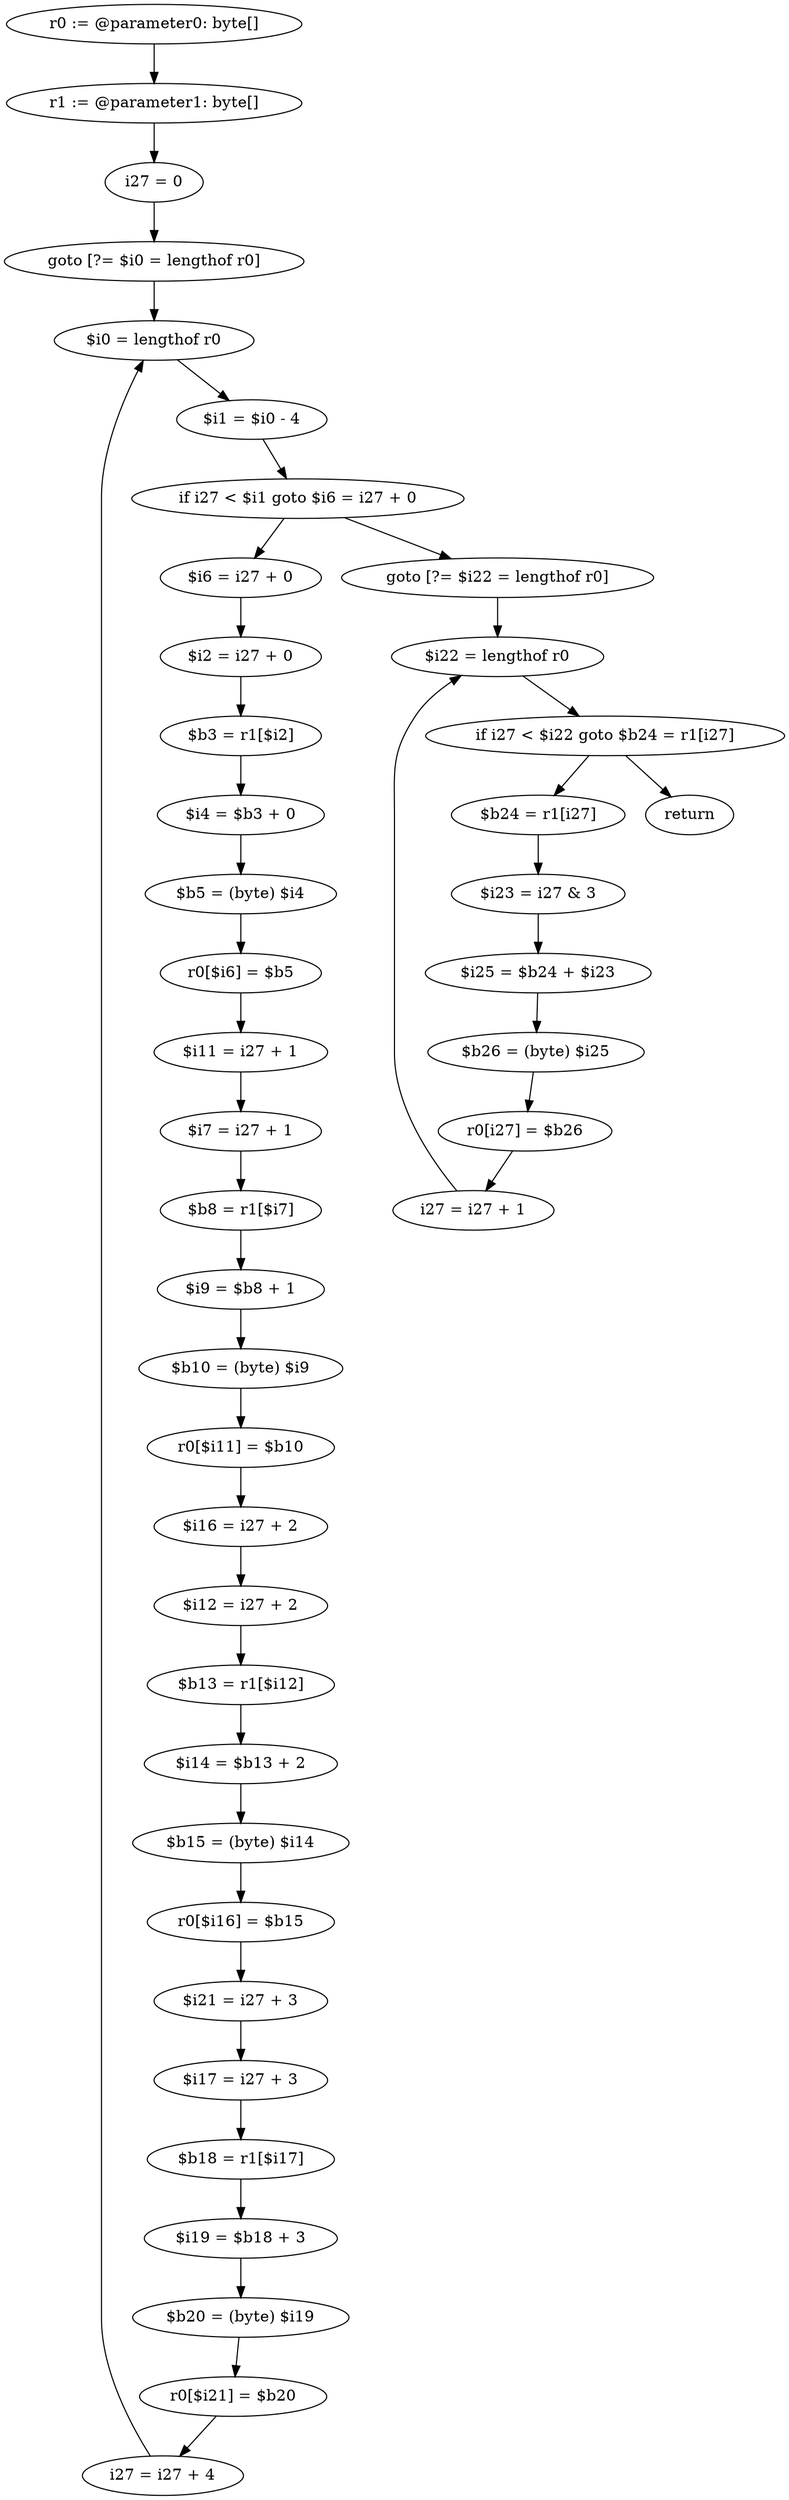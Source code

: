 digraph "unitGraph" {
    "r0 := @parameter0: byte[]"
    "r1 := @parameter1: byte[]"
    "i27 = 0"
    "goto [?= $i0 = lengthof r0]"
    "$i6 = i27 + 0"
    "$i2 = i27 + 0"
    "$b3 = r1[$i2]"
    "$i4 = $b3 + 0"
    "$b5 = (byte) $i4"
    "r0[$i6] = $b5"
    "$i11 = i27 + 1"
    "$i7 = i27 + 1"
    "$b8 = r1[$i7]"
    "$i9 = $b8 + 1"
    "$b10 = (byte) $i9"
    "r0[$i11] = $b10"
    "$i16 = i27 + 2"
    "$i12 = i27 + 2"
    "$b13 = r1[$i12]"
    "$i14 = $b13 + 2"
    "$b15 = (byte) $i14"
    "r0[$i16] = $b15"
    "$i21 = i27 + 3"
    "$i17 = i27 + 3"
    "$b18 = r1[$i17]"
    "$i19 = $b18 + 3"
    "$b20 = (byte) $i19"
    "r0[$i21] = $b20"
    "i27 = i27 + 4"
    "$i0 = lengthof r0"
    "$i1 = $i0 - 4"
    "if i27 < $i1 goto $i6 = i27 + 0"
    "goto [?= $i22 = lengthof r0]"
    "$b24 = r1[i27]"
    "$i23 = i27 & 3"
    "$i25 = $b24 + $i23"
    "$b26 = (byte) $i25"
    "r0[i27] = $b26"
    "i27 = i27 + 1"
    "$i22 = lengthof r0"
    "if i27 < $i22 goto $b24 = r1[i27]"
    "return"
    "r0 := @parameter0: byte[]"->"r1 := @parameter1: byte[]";
    "r1 := @parameter1: byte[]"->"i27 = 0";
    "i27 = 0"->"goto [?= $i0 = lengthof r0]";
    "goto [?= $i0 = lengthof r0]"->"$i0 = lengthof r0";
    "$i6 = i27 + 0"->"$i2 = i27 + 0";
    "$i2 = i27 + 0"->"$b3 = r1[$i2]";
    "$b3 = r1[$i2]"->"$i4 = $b3 + 0";
    "$i4 = $b3 + 0"->"$b5 = (byte) $i4";
    "$b5 = (byte) $i4"->"r0[$i6] = $b5";
    "r0[$i6] = $b5"->"$i11 = i27 + 1";
    "$i11 = i27 + 1"->"$i7 = i27 + 1";
    "$i7 = i27 + 1"->"$b8 = r1[$i7]";
    "$b8 = r1[$i7]"->"$i9 = $b8 + 1";
    "$i9 = $b8 + 1"->"$b10 = (byte) $i9";
    "$b10 = (byte) $i9"->"r0[$i11] = $b10";
    "r0[$i11] = $b10"->"$i16 = i27 + 2";
    "$i16 = i27 + 2"->"$i12 = i27 + 2";
    "$i12 = i27 + 2"->"$b13 = r1[$i12]";
    "$b13 = r1[$i12]"->"$i14 = $b13 + 2";
    "$i14 = $b13 + 2"->"$b15 = (byte) $i14";
    "$b15 = (byte) $i14"->"r0[$i16] = $b15";
    "r0[$i16] = $b15"->"$i21 = i27 + 3";
    "$i21 = i27 + 3"->"$i17 = i27 + 3";
    "$i17 = i27 + 3"->"$b18 = r1[$i17]";
    "$b18 = r1[$i17]"->"$i19 = $b18 + 3";
    "$i19 = $b18 + 3"->"$b20 = (byte) $i19";
    "$b20 = (byte) $i19"->"r0[$i21] = $b20";
    "r0[$i21] = $b20"->"i27 = i27 + 4";
    "i27 = i27 + 4"->"$i0 = lengthof r0";
    "$i0 = lengthof r0"->"$i1 = $i0 - 4";
    "$i1 = $i0 - 4"->"if i27 < $i1 goto $i6 = i27 + 0";
    "if i27 < $i1 goto $i6 = i27 + 0"->"goto [?= $i22 = lengthof r0]";
    "if i27 < $i1 goto $i6 = i27 + 0"->"$i6 = i27 + 0";
    "goto [?= $i22 = lengthof r0]"->"$i22 = lengthof r0";
    "$b24 = r1[i27]"->"$i23 = i27 & 3";
    "$i23 = i27 & 3"->"$i25 = $b24 + $i23";
    "$i25 = $b24 + $i23"->"$b26 = (byte) $i25";
    "$b26 = (byte) $i25"->"r0[i27] = $b26";
    "r0[i27] = $b26"->"i27 = i27 + 1";
    "i27 = i27 + 1"->"$i22 = lengthof r0";
    "$i22 = lengthof r0"->"if i27 < $i22 goto $b24 = r1[i27]";
    "if i27 < $i22 goto $b24 = r1[i27]"->"return";
    "if i27 < $i22 goto $b24 = r1[i27]"->"$b24 = r1[i27]";
}
